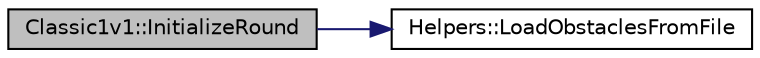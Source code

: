 digraph G
{
  edge [fontname="Helvetica",fontsize="10",labelfontname="Helvetica",labelfontsize="10"];
  node [fontname="Helvetica",fontsize="10",shape=record];
  rankdir="LR";
  Node1 [label="Classic1v1::InitializeRound",height=0.2,width=0.4,color="black", fillcolor="grey75", style="filled" fontcolor="black"];
  Node1 -> Node2 [color="midnightblue",fontsize="10",style="solid",fontname="Helvetica"];
  Node2 [label="Helpers::LoadObstaclesFromFile",height=0.2,width=0.4,color="black", fillcolor="white", style="filled",URL="$namespace_helpers.html#a3d855f7adefe59b676acb0a087c87656",tooltip="Loads the obstacles positions from the file."];
}
